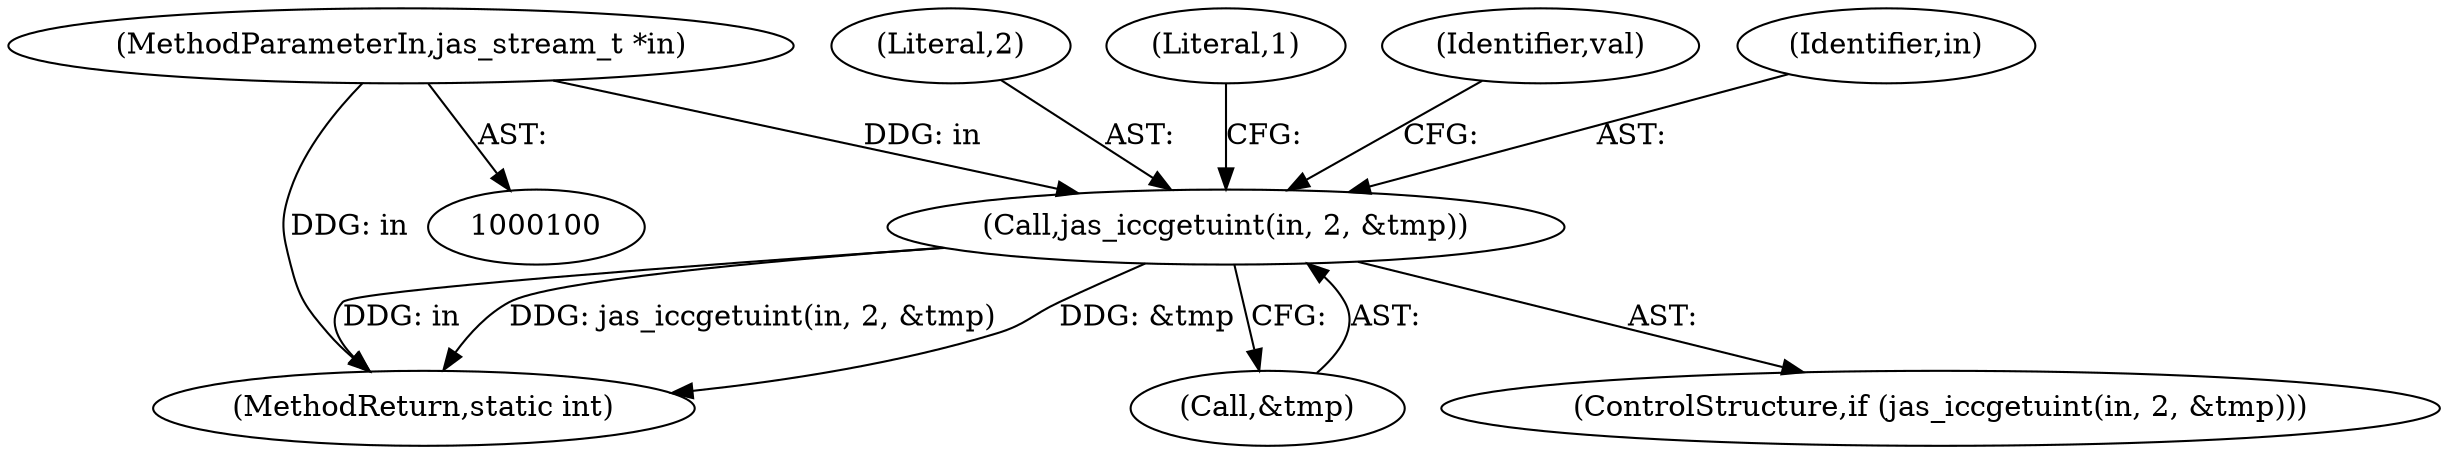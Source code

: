digraph "0_jasper_d42b2388f7f8e0332c846675133acea151fc557a_3@pointer" {
"1000106" [label="(Call,jas_iccgetuint(in, 2, &tmp))"];
"1000101" [label="(MethodParameterIn,jas_stream_t *in)"];
"1000108" [label="(Literal,2)"];
"1000105" [label="(ControlStructure,if (jas_iccgetuint(in, 2, &tmp)))"];
"1000113" [label="(Literal,1)"];
"1000106" [label="(Call,jas_iccgetuint(in, 2, &tmp))"];
"1000116" [label="(Identifier,val)"];
"1000120" [label="(MethodReturn,static int)"];
"1000101" [label="(MethodParameterIn,jas_stream_t *in)"];
"1000109" [label="(Call,&tmp)"];
"1000107" [label="(Identifier,in)"];
"1000106" -> "1000105"  [label="AST: "];
"1000106" -> "1000109"  [label="CFG: "];
"1000107" -> "1000106"  [label="AST: "];
"1000108" -> "1000106"  [label="AST: "];
"1000109" -> "1000106"  [label="AST: "];
"1000113" -> "1000106"  [label="CFG: "];
"1000116" -> "1000106"  [label="CFG: "];
"1000106" -> "1000120"  [label="DDG: in"];
"1000106" -> "1000120"  [label="DDG: jas_iccgetuint(in, 2, &tmp)"];
"1000106" -> "1000120"  [label="DDG: &tmp"];
"1000101" -> "1000106"  [label="DDG: in"];
"1000101" -> "1000100"  [label="AST: "];
"1000101" -> "1000120"  [label="DDG: in"];
}
